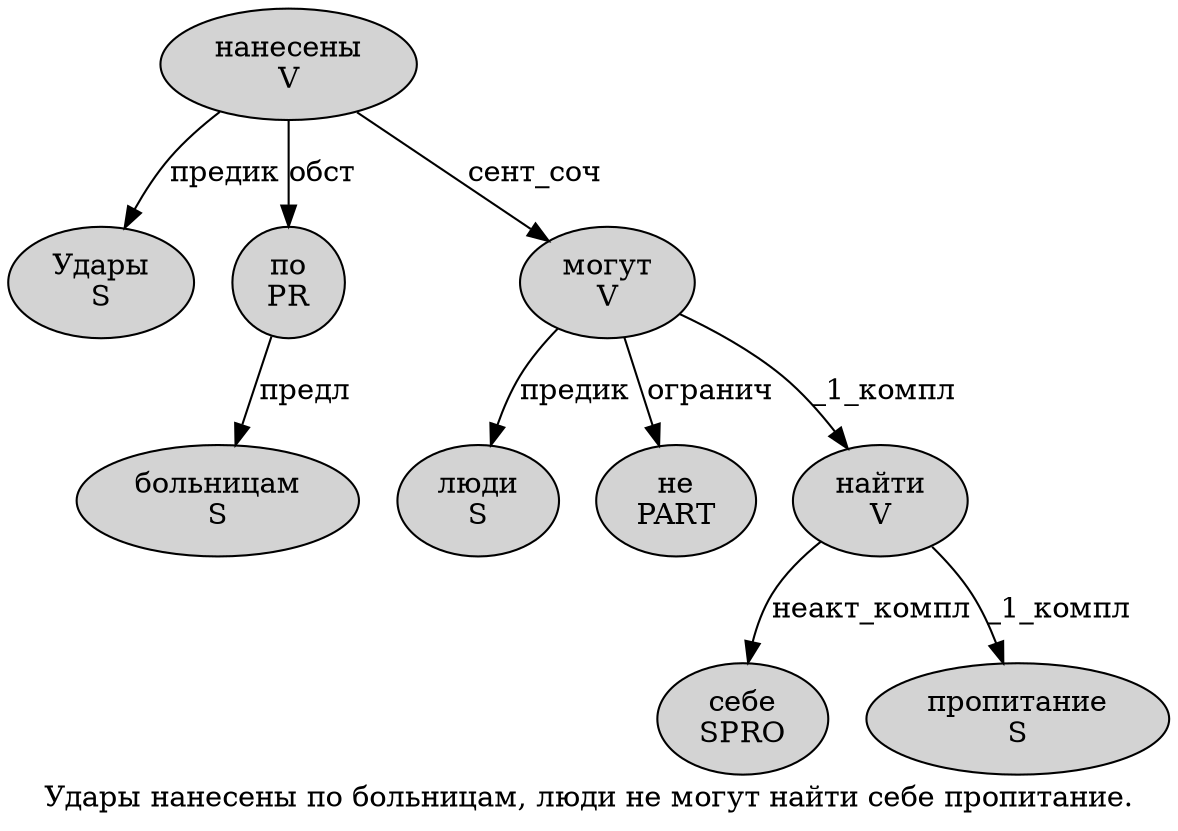 digraph SENTENCE_884 {
	graph [label="Удары нанесены по больницам, люди не могут найти себе пропитание."]
	node [style=filled]
		0 [label="Удары
S" color="" fillcolor=lightgray penwidth=1 shape=ellipse]
		1 [label="нанесены
V" color="" fillcolor=lightgray penwidth=1 shape=ellipse]
		2 [label="по
PR" color="" fillcolor=lightgray penwidth=1 shape=ellipse]
		3 [label="больницам
S" color="" fillcolor=lightgray penwidth=1 shape=ellipse]
		5 [label="люди
S" color="" fillcolor=lightgray penwidth=1 shape=ellipse]
		6 [label="не
PART" color="" fillcolor=lightgray penwidth=1 shape=ellipse]
		7 [label="могут
V" color="" fillcolor=lightgray penwidth=1 shape=ellipse]
		8 [label="найти
V" color="" fillcolor=lightgray penwidth=1 shape=ellipse]
		9 [label="себе
SPRO" color="" fillcolor=lightgray penwidth=1 shape=ellipse]
		10 [label="пропитание
S" color="" fillcolor=lightgray penwidth=1 shape=ellipse]
			2 -> 3 [label="предл"]
			8 -> 9 [label="неакт_компл"]
			8 -> 10 [label="_1_компл"]
			7 -> 5 [label="предик"]
			7 -> 6 [label="огранич"]
			7 -> 8 [label="_1_компл"]
			1 -> 0 [label="предик"]
			1 -> 2 [label="обст"]
			1 -> 7 [label="сент_соч"]
}